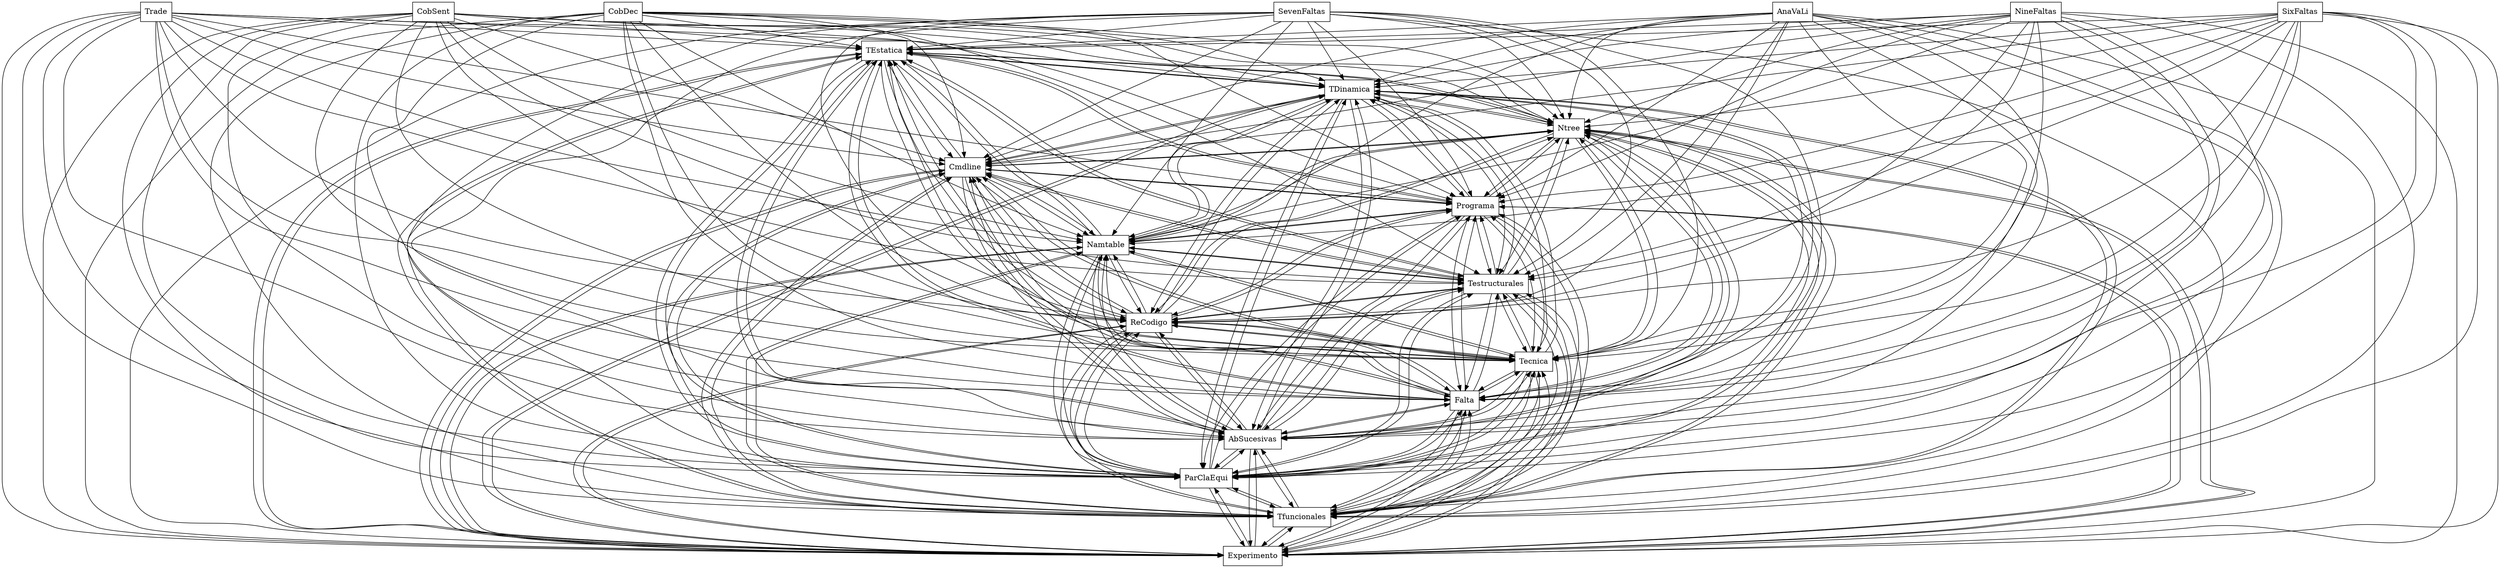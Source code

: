 digraph{
graph [rankdir=TB];
node [shape=box];
edge [arrowhead=normal];
0[label="CobDec",]
1[label="TEstatica",]
2[label="TDinamica",]
3[label="Trade",]
4[label="Experimento",]
5[label="Tfuncionales",]
6[label="SixFaltas",]
7[label="ParClaEqui",]
8[label="AbSucesivas",]
9[label="NineFaltas",]
10[label="Falta",]
11[label="Tecnica",]
12[label="SevenFaltas",]
13[label="AnaVaLi",]
14[label="ReCodigo",]
15[label="Testructurales",]
16[label="CobSent",]
17[label="Namtable",]
18[label="Programa",]
19[label="Cmdline",]
20[label="Ntree",]
0->1[label="",]
0->2[label="",]
0->4[label="",]
0->5[label="",]
0->7[label="",]
0->8[label="",]
0->10[label="",]
0->11[label="",]
0->14[label="",]
0->15[label="",]
0->17[label="",]
0->18[label="",]
0->19[label="",]
0->20[label="",]
1->2[label="",]
1->4[label="",]
1->5[label="",]
1->7[label="",]
1->8[label="",]
1->10[label="",]
1->11[label="",]
1->14[label="",]
1->15[label="",]
1->17[label="",]
1->18[label="",]
1->19[label="",]
1->20[label="",]
2->1[label="",]
2->4[label="",]
2->5[label="",]
2->7[label="",]
2->8[label="",]
2->10[label="",]
2->11[label="",]
2->14[label="",]
2->15[label="",]
2->17[label="",]
2->18[label="",]
2->19[label="",]
2->20[label="",]
3->1[label="",]
3->2[label="",]
3->4[label="",]
3->5[label="",]
3->7[label="",]
3->8[label="",]
3->10[label="",]
3->11[label="",]
3->14[label="",]
3->15[label="",]
3->17[label="",]
3->18[label="",]
3->19[label="",]
3->20[label="",]
4->1[label="",]
4->2[label="",]
4->5[label="",]
4->7[label="",]
4->8[label="",]
4->10[label="",]
4->11[label="",]
4->14[label="",]
4->15[label="",]
4->17[label="",]
4->18[label="",]
4->19[label="",]
4->20[label="",]
5->1[label="",]
5->2[label="",]
5->4[label="",]
5->7[label="",]
5->8[label="",]
5->10[label="",]
5->11[label="",]
5->14[label="",]
5->15[label="",]
5->17[label="",]
5->18[label="",]
5->19[label="",]
5->20[label="",]
6->1[label="",]
6->2[label="",]
6->4[label="",]
6->5[label="",]
6->7[label="",]
6->8[label="",]
6->10[label="",]
6->11[label="",]
6->14[label="",]
6->15[label="",]
6->17[label="",]
6->18[label="",]
6->19[label="",]
6->20[label="",]
7->1[label="",]
7->2[label="",]
7->4[label="",]
7->5[label="",]
7->8[label="",]
7->10[label="",]
7->11[label="",]
7->14[label="",]
7->15[label="",]
7->17[label="",]
7->18[label="",]
7->19[label="",]
7->20[label="",]
8->1[label="",]
8->2[label="",]
8->4[label="",]
8->5[label="",]
8->7[label="",]
8->10[label="",]
8->11[label="",]
8->14[label="",]
8->15[label="",]
8->17[label="",]
8->18[label="",]
8->19[label="",]
8->20[label="",]
9->1[label="",]
9->2[label="",]
9->4[label="",]
9->5[label="",]
9->7[label="",]
9->8[label="",]
9->10[label="",]
9->11[label="",]
9->14[label="",]
9->15[label="",]
9->17[label="",]
9->18[label="",]
9->19[label="",]
9->20[label="",]
10->1[label="",]
10->2[label="",]
10->4[label="",]
10->5[label="",]
10->7[label="",]
10->8[label="",]
10->11[label="",]
10->14[label="",]
10->15[label="",]
10->17[label="",]
10->18[label="",]
10->19[label="",]
10->20[label="",]
11->1[label="",]
11->2[label="",]
11->4[label="",]
11->5[label="",]
11->7[label="",]
11->8[label="",]
11->10[label="",]
11->14[label="",]
11->15[label="",]
11->17[label="",]
11->18[label="",]
11->19[label="",]
11->20[label="",]
12->1[label="",]
12->2[label="",]
12->4[label="",]
12->5[label="",]
12->7[label="",]
12->8[label="",]
12->10[label="",]
12->11[label="",]
12->14[label="",]
12->15[label="",]
12->17[label="",]
12->18[label="",]
12->19[label="",]
12->20[label="",]
13->1[label="",]
13->2[label="",]
13->4[label="",]
13->5[label="",]
13->7[label="",]
13->8[label="",]
13->10[label="",]
13->11[label="",]
13->14[label="",]
13->15[label="",]
13->17[label="",]
13->18[label="",]
13->19[label="",]
13->20[label="",]
14->1[label="",]
14->2[label="",]
14->4[label="",]
14->5[label="",]
14->7[label="",]
14->8[label="",]
14->10[label="",]
14->11[label="",]
14->15[label="",]
14->17[label="",]
14->18[label="",]
14->19[label="",]
14->20[label="",]
15->1[label="",]
15->2[label="",]
15->4[label="",]
15->5[label="",]
15->7[label="",]
15->8[label="",]
15->10[label="",]
15->11[label="",]
15->14[label="",]
15->17[label="",]
15->18[label="",]
15->19[label="",]
15->20[label="",]
16->1[label="",]
16->2[label="",]
16->4[label="",]
16->5[label="",]
16->7[label="",]
16->8[label="",]
16->10[label="",]
16->11[label="",]
16->14[label="",]
16->15[label="",]
16->17[label="",]
16->18[label="",]
16->19[label="",]
16->20[label="",]
17->1[label="",]
17->2[label="",]
17->4[label="",]
17->5[label="",]
17->7[label="",]
17->8[label="",]
17->10[label="",]
17->11[label="",]
17->14[label="",]
17->15[label="",]
17->18[label="",]
17->19[label="",]
17->20[label="",]
18->1[label="",]
18->2[label="",]
18->4[label="",]
18->5[label="",]
18->7[label="",]
18->8[label="",]
18->10[label="",]
18->11[label="",]
18->14[label="",]
18->15[label="",]
18->17[label="",]
18->19[label="",]
18->20[label="",]
19->1[label="",]
19->2[label="",]
19->4[label="",]
19->5[label="",]
19->7[label="",]
19->8[label="",]
19->10[label="",]
19->11[label="",]
19->14[label="",]
19->15[label="",]
19->17[label="",]
19->18[label="",]
19->20[label="",]
20->1[label="",]
20->2[label="",]
20->4[label="",]
20->5[label="",]
20->7[label="",]
20->8[label="",]
20->10[label="",]
20->11[label="",]
20->14[label="",]
20->15[label="",]
20->17[label="",]
20->18[label="",]
20->19[label="",]
}
